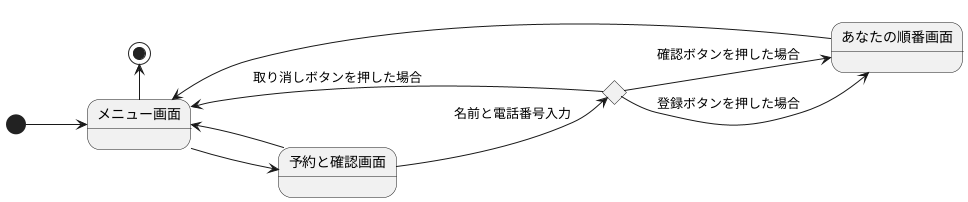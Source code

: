 @startuml
left to right direction
[*] --> メニュー画面
メニュー画面 --> 予約と確認画面
予約と確認画面 --> メニュー画面
state c <<choice>>
予約と確認画面 --> c: 名前と電話番号入力
c -up-> あなたの順番画面: 登録ボタンを押した場合
c -right-> メニュー画面: 取り消しボタンを押した場合
c -right-> あなたの順番画面: 確認ボタンを押した場合
あなたの順番画面 --> メニュー画面
メニュー画面 --left--> [*]
@enduml